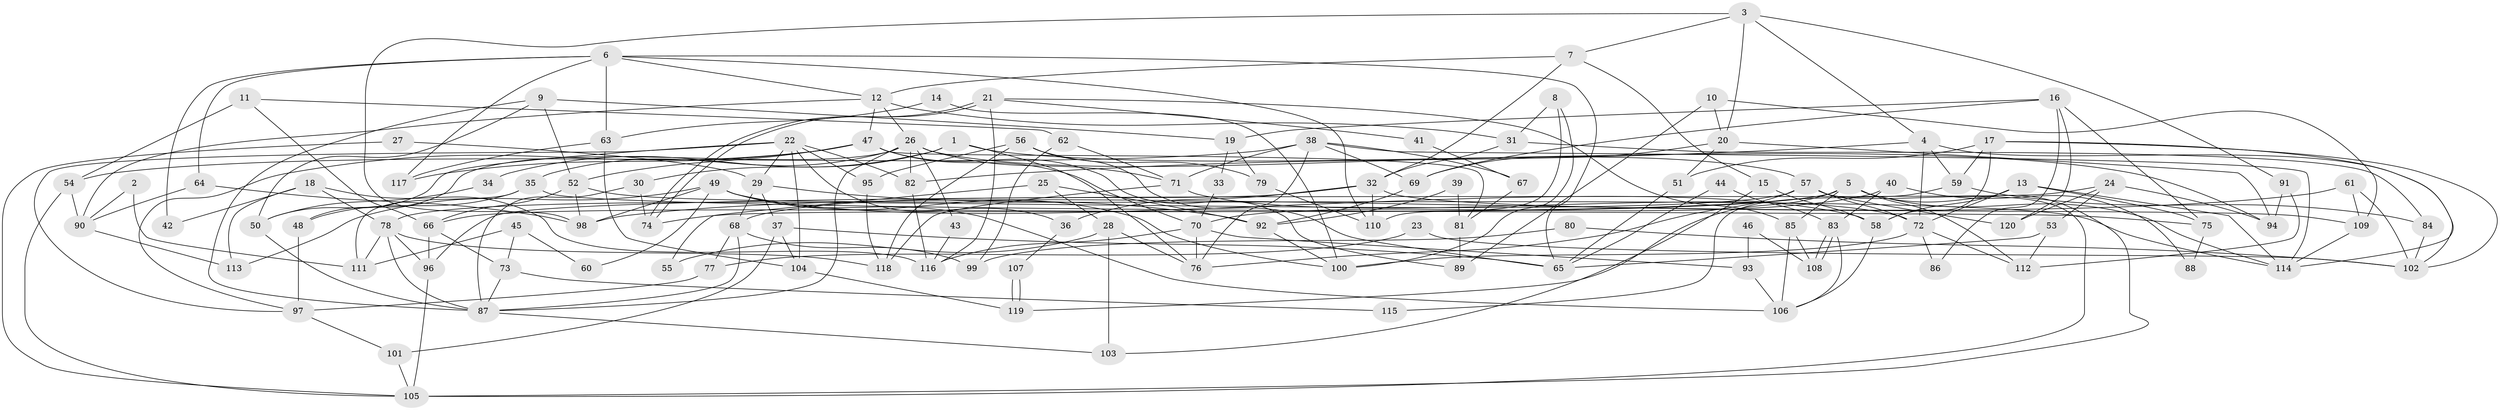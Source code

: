 // coarse degree distribution, {5: 0.15, 10: 0.05, 7: 0.06666666666666667, 8: 0.06666666666666667, 9: 0.05, 6: 0.05, 22: 0.016666666666666666, 2: 0.13333333333333333, 3: 0.2, 11: 0.03333333333333333, 4: 0.18333333333333332}
// Generated by graph-tools (version 1.1) at 2025/51/03/04/25 22:51:01]
// undirected, 120 vertices, 240 edges
graph export_dot {
  node [color=gray90,style=filled];
  1;
  2;
  3;
  4;
  5;
  6;
  7;
  8;
  9;
  10;
  11;
  12;
  13;
  14;
  15;
  16;
  17;
  18;
  19;
  20;
  21;
  22;
  23;
  24;
  25;
  26;
  27;
  28;
  29;
  30;
  31;
  32;
  33;
  34;
  35;
  36;
  37;
  38;
  39;
  40;
  41;
  42;
  43;
  44;
  45;
  46;
  47;
  48;
  49;
  50;
  51;
  52;
  53;
  54;
  55;
  56;
  57;
  58;
  59;
  60;
  61;
  62;
  63;
  64;
  65;
  66;
  67;
  68;
  69;
  70;
  71;
  72;
  73;
  74;
  75;
  76;
  77;
  78;
  79;
  80;
  81;
  82;
  83;
  84;
  85;
  86;
  87;
  88;
  89;
  90;
  91;
  92;
  93;
  94;
  95;
  96;
  97;
  98;
  99;
  100;
  101;
  102;
  103;
  104;
  105;
  106;
  107;
  108;
  109;
  110;
  111;
  112;
  113;
  114;
  115;
  116;
  117;
  118;
  119;
  120;
  1 -- 94;
  1 -- 76;
  1 -- 30;
  1 -- 34;
  2 -- 111;
  2 -- 90;
  3 -- 20;
  3 -- 4;
  3 -- 7;
  3 -- 91;
  3 -- 98;
  4 -- 72;
  4 -- 82;
  4 -- 59;
  4 -- 102;
  5 -- 74;
  5 -- 119;
  5 -- 66;
  5 -- 85;
  5 -- 105;
  5 -- 112;
  5 -- 114;
  6 -- 64;
  6 -- 12;
  6 -- 42;
  6 -- 63;
  6 -- 65;
  6 -- 110;
  6 -- 117;
  7 -- 12;
  7 -- 15;
  7 -- 32;
  8 -- 100;
  8 -- 31;
  8 -- 110;
  9 -- 52;
  9 -- 87;
  9 -- 19;
  9 -- 50;
  10 -- 109;
  10 -- 20;
  10 -- 89;
  11 -- 54;
  11 -- 66;
  11 -- 62;
  12 -- 26;
  12 -- 47;
  12 -- 31;
  12 -- 90;
  13 -- 114;
  13 -- 72;
  13 -- 58;
  13 -- 75;
  14 -- 63;
  14 -- 100;
  15 -- 58;
  15 -- 103;
  16 -- 69;
  16 -- 120;
  16 -- 19;
  16 -- 75;
  16 -- 86;
  17 -- 114;
  17 -- 59;
  17 -- 51;
  17 -- 58;
  17 -- 102;
  18 -- 78;
  18 -- 113;
  18 -- 42;
  18 -- 116;
  19 -- 33;
  19 -- 79;
  20 -- 51;
  20 -- 69;
  20 -- 94;
  21 -- 116;
  21 -- 74;
  21 -- 74;
  21 -- 41;
  21 -- 85;
  22 -- 29;
  22 -- 82;
  22 -- 36;
  22 -- 50;
  22 -- 95;
  22 -- 97;
  22 -- 104;
  23 -- 102;
  23 -- 77;
  24 -- 53;
  24 -- 96;
  24 -- 94;
  24 -- 120;
  25 -- 92;
  25 -- 28;
  25 -- 55;
  26 -- 71;
  26 -- 57;
  26 -- 35;
  26 -- 43;
  26 -- 48;
  26 -- 82;
  26 -- 87;
  27 -- 105;
  27 -- 29;
  28 -- 76;
  28 -- 103;
  28 -- 55;
  29 -- 68;
  29 -- 37;
  29 -- 92;
  30 -- 87;
  30 -- 74;
  31 -- 32;
  31 -- 84;
  32 -- 110;
  32 -- 36;
  32 -- 68;
  32 -- 109;
  33 -- 70;
  34 -- 50;
  35 -- 75;
  35 -- 48;
  35 -- 111;
  36 -- 107;
  37 -- 104;
  37 -- 101;
  37 -- 65;
  38 -- 114;
  38 -- 71;
  38 -- 54;
  38 -- 67;
  38 -- 69;
  38 -- 76;
  39 -- 92;
  39 -- 81;
  40 -- 70;
  40 -- 83;
  40 -- 88;
  41 -- 67;
  43 -- 116;
  44 -- 83;
  44 -- 65;
  45 -- 111;
  45 -- 73;
  45 -- 60;
  46 -- 108;
  46 -- 93;
  47 -- 52;
  47 -- 97;
  47 -- 70;
  47 -- 81;
  47 -- 89;
  47 -- 117;
  48 -- 97;
  49 -- 106;
  49 -- 58;
  49 -- 60;
  49 -- 98;
  49 -- 100;
  49 -- 113;
  50 -- 87;
  51 -- 65;
  52 -- 114;
  52 -- 98;
  52 -- 66;
  53 -- 65;
  53 -- 112;
  54 -- 105;
  54 -- 90;
  56 -- 79;
  56 -- 65;
  56 -- 95;
  56 -- 118;
  57 -- 78;
  57 -- 105;
  57 -- 72;
  57 -- 76;
  57 -- 120;
  58 -- 106;
  59 -- 84;
  59 -- 115;
  61 -- 102;
  61 -- 98;
  61 -- 109;
  62 -- 71;
  62 -- 99;
  63 -- 117;
  63 -- 104;
  64 -- 90;
  64 -- 98;
  66 -- 73;
  66 -- 96;
  67 -- 81;
  68 -- 87;
  68 -- 77;
  68 -- 99;
  69 -- 92;
  70 -- 76;
  70 -- 93;
  70 -- 116;
  71 -- 118;
  71 -- 72;
  72 -- 112;
  72 -- 86;
  72 -- 100;
  73 -- 87;
  73 -- 115;
  75 -- 88;
  77 -- 97;
  78 -- 87;
  78 -- 118;
  78 -- 96;
  78 -- 111;
  79 -- 110;
  80 -- 99;
  80 -- 102;
  81 -- 89;
  82 -- 116;
  83 -- 106;
  83 -- 108;
  83 -- 108;
  84 -- 102;
  85 -- 106;
  85 -- 108;
  87 -- 103;
  90 -- 113;
  91 -- 94;
  91 -- 112;
  92 -- 100;
  93 -- 106;
  95 -- 118;
  96 -- 105;
  97 -- 101;
  101 -- 105;
  104 -- 119;
  107 -- 119;
  107 -- 119;
  109 -- 114;
}
